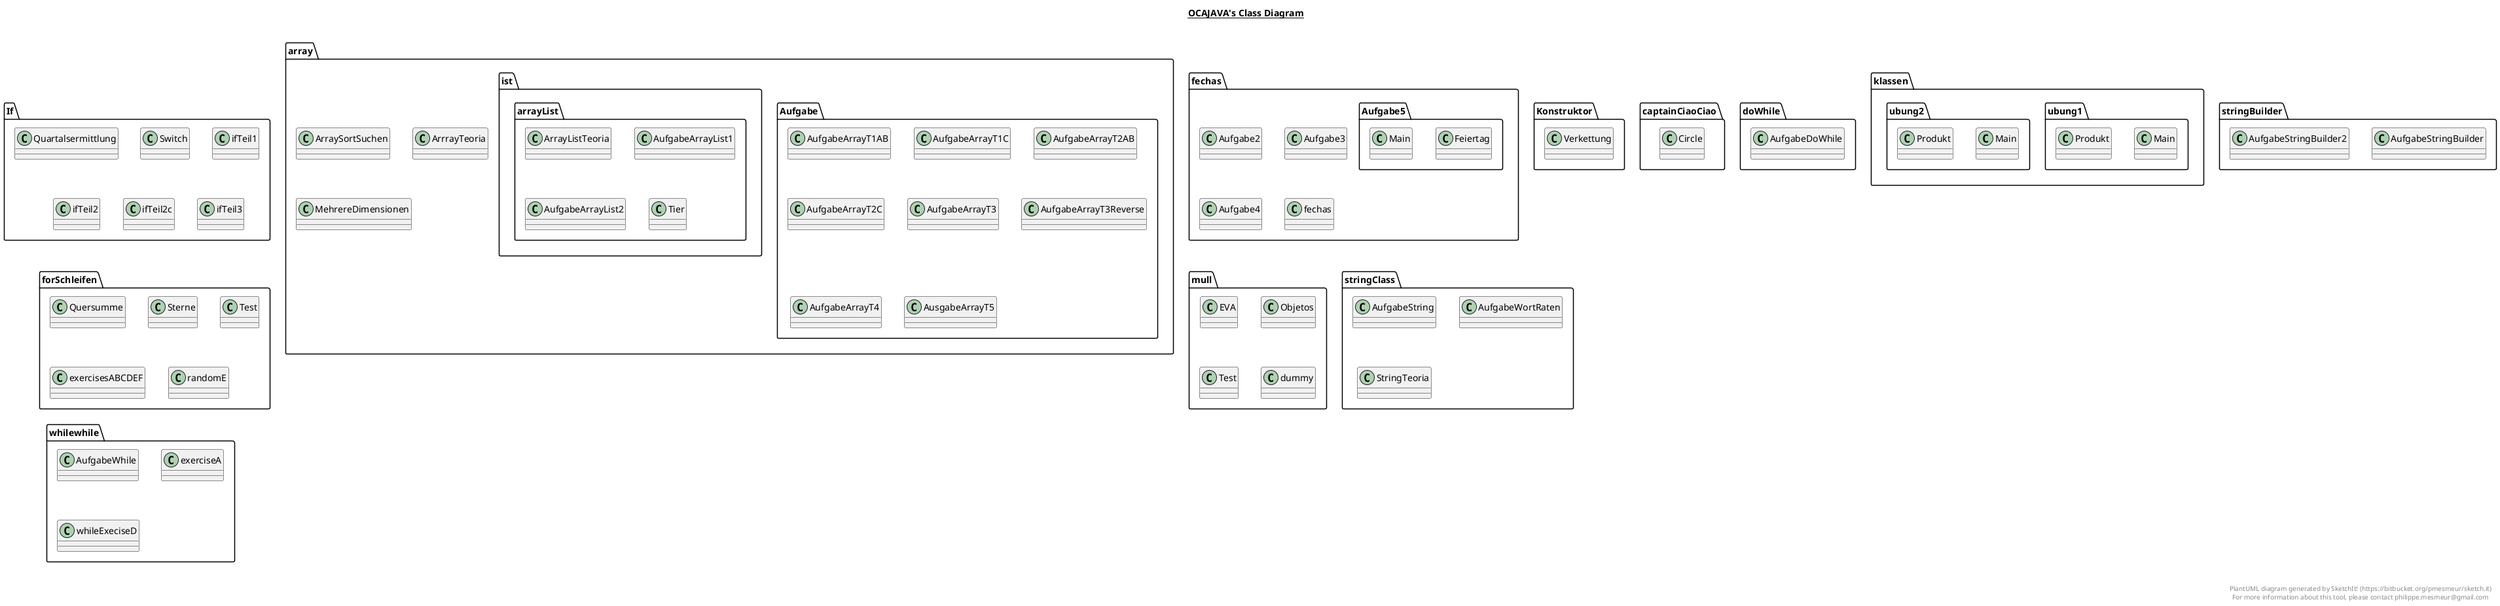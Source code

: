 @startuml

title __OCAJAVA's Class Diagram__\n

  namespace If {
    class If.Quartalsermittlung {
    }
  }
  

  namespace If {
    class If.Switch {
    }
  }
  

  namespace If {
    class If.ifTeil1 {
    }
  }
  

  namespace If {
    class If.ifTeil2 {
    }
  }
  

  namespace If {
    class If.ifTeil2c {
    }
  }
  

  namespace If {
    class If.ifTeil3 {
    }
  }
  

  namespace Konstruktor {
    class Konstruktor.Verkettung {
    }
  }
  

  namespace array {
    class array.ArraySortSuchen {
    }
  }
  

  namespace array {
    class array.ArrrayTeoria {
    }
  }
  

  namespace array {
    namespace Aufgabe {
      class array.Aufgabe.AufgabeArrayT1AB {
      }
    }
  }
  

  namespace array {
    namespace Aufgabe {
      class array.Aufgabe.AufgabeArrayT1C {
      }
    }
  }
  

  namespace array {
    namespace Aufgabe {
      class array.Aufgabe.AufgabeArrayT2AB {
      }
    }
  }
  

  namespace array {
    namespace Aufgabe {
      class array.Aufgabe.AufgabeArrayT2C {
      }
    }
  }
  

  namespace array {
    namespace Aufgabe {
      class array.Aufgabe.AufgabeArrayT3 {
      }
    }
  }
  

  namespace array {
    namespace Aufgabe {
      class array.Aufgabe.AufgabeArrayT3Reverse {
      }
    }
  }
  

  namespace array {
    namespace Aufgabe {
      class array.Aufgabe.AufgabeArrayT4 {
      }
    }
  }
  

  namespace array {
    namespace Aufgabe {
      class array.Aufgabe.AusgabeArrayT5 {
      }
    }
  }
  

  namespace array {
    class array.MehrereDimensionen {
    }
  }
  

  namespace array {
    namespace ist {
      class arrayList.ArrayListTeoria {
      }
    }
  }
  

  namespace array {
    namespace ist {
      class arrayList.AufgabeArrayList1 {
      }
    }
  }
  

  namespace array {
    namespace ist {
      class arrayList.AufgabeArrayList2 {
      }
    }
  }
  

  namespace array {
    namespace ist {
      class arrayList.Tier {
      }
    }
  }
  

  namespace captainCiaoCiao {
    class captainCiaoCiao.Circle {
    }
  }
  

  namespace doWhile {
    class doWhile.AufgabeDoWhile {
    }
  }
  

  namespace fechas {
    class fechas.Aufgabe2 {
    }
  }
  

  namespace fechas {
    class fechas.Aufgabe3 {
    }
  }
  

  namespace fechas {
    class fechas.Aufgabe4 {
    }
  }
  

  namespace fechas {
    namespace Aufgabe5 {
      class fechas.Aufgabe5.Feiertag {
      }
    }
  }
  

  namespace fechas {
    namespace Aufgabe5 {
      class fechas.Aufgabe5.Main {
      }
    }
  }
  

  namespace fechas {
    class fechas.fechas {
    }
  }
  

  namespace forSchleifen {
    class forSchleifen.Quersumme {
    }
  }
  

  namespace forSchleifen {
    class forSchleifen.Sterne {
    }
  }
  

  namespace forSchleifen {
    class forSchleifen.Test {
    }
  }
  

  namespace forSchleifen {
    class forSchleifen.exercisesABCDEF {
    }
  }
  

  namespace forSchleifen {
    class forSchleifen.randomE {
    }
  }
  

  namespace klassen.ubung1 {
    class klassen.ubung1.Main {
    }
  }
  

  namespace klassen.ubung1 {
    class klassen.ubung1.Produkt {
    }
  }
  

  namespace klassen.ubung2 {
    class klassen.ubung2.Main {
    }
  }
  

  namespace klassen.ubung2 {
    class klassen.ubung2.Produkt {
    }
  }
  

  namespace mull {
    class mull.EVA {
    }
  }
  

  namespace mull {
    class mull.Objetos {
    }
  }
  

  namespace mull {
    class mull.Test {
    }
  }
  

  namespace mull {
    class mull.dummy {
    }
  }
  

  namespace stringBuilder {
    class stringBuilder.AufgabeStringBuilder {
    }
  }
  

  namespace stringBuilder {
    class stringBuilder.AufgabeStringBuilder2 {
    }
  }
  

  namespace stringClass {
    class stringClass.AufgabeString {
    }
  }
  

  namespace stringClass {
    class stringClass.AufgabeWortRaten {
    }
  }
  

  namespace stringClass {
    class stringClass.StringTeoria {
    }
  }
  

  namespace whilewhile {
    class whilewhile.AufgabeWhile {
    }
  }
  

  namespace whilewhile {
    class whilewhile.exerciseA {
    }
  }
  

  namespace whilewhile {
    class whilewhile.whileExeciseD {
    }
  }
  



right footer


PlantUML diagram generated by SketchIt! (https://bitbucket.org/pmesmeur/sketch.it)
For more information about this tool, please contact philippe.mesmeur@gmail.com
endfooter

@enduml
